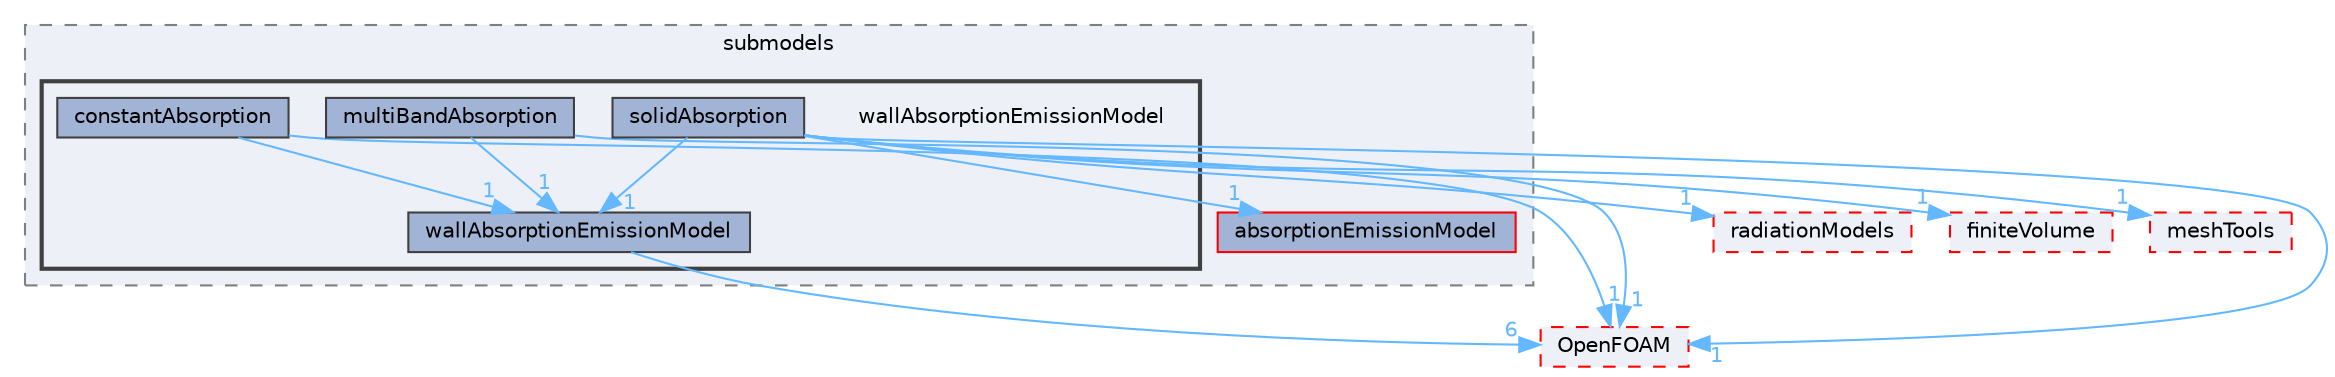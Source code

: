 digraph "src/thermophysicalModels/radiation/submodels/wallAbsorptionEmissionModel"
{
 // LATEX_PDF_SIZE
  bgcolor="transparent";
  edge [fontname=Helvetica,fontsize=10,labelfontname=Helvetica,labelfontsize=10];
  node [fontname=Helvetica,fontsize=10,shape=box,height=0.2,width=0.4];
  compound=true
  subgraph clusterdir_e8719ccd60760366888bb431a21ef811 {
    graph [ bgcolor="#edf0f7", pencolor="grey50", label="submodels", fontname=Helvetica,fontsize=10 style="filled,dashed", URL="dir_e8719ccd60760366888bb431a21ef811.html",tooltip=""]
  dir_7a64a49595d49a3f5da22def7eeac7d7 [label="absorptionEmissionModel", fillcolor="#a2b4d6", color="red", style="filled", URL="dir_7a64a49595d49a3f5da22def7eeac7d7.html",tooltip=""];
  subgraph clusterdir_b525c3eb42e138dc1fd17faa338b1ebc {
    graph [ bgcolor="#edf0f7", pencolor="grey25", label="", fontname=Helvetica,fontsize=10 style="filled,bold", URL="dir_b525c3eb42e138dc1fd17faa338b1ebc.html",tooltip=""]
    dir_b525c3eb42e138dc1fd17faa338b1ebc [shape=plaintext, label="wallAbsorptionEmissionModel"];
  dir_36c118fcbe73999a0ac43068e3e47dae [label="constantAbsorption", fillcolor="#a2b4d6", color="grey25", style="filled", URL="dir_36c118fcbe73999a0ac43068e3e47dae.html",tooltip=""];
  dir_67c617af042153db1b026c21ef707c1a [label="multiBandAbsorption", fillcolor="#a2b4d6", color="grey25", style="filled", URL="dir_67c617af042153db1b026c21ef707c1a.html",tooltip=""];
  dir_feb59434720a6318ac80f4c077cf9673 [label="solidAbsorption", fillcolor="#a2b4d6", color="grey25", style="filled", URL="dir_feb59434720a6318ac80f4c077cf9673.html",tooltip=""];
  dir_bb9656656dad53dce946416d26f2bcdd [label="wallAbsorptionEmissionModel", fillcolor="#a2b4d6", color="grey25", style="filled", URL="dir_bb9656656dad53dce946416d26f2bcdd.html",tooltip=""];
  }
  }
  dir_23cbc874b5ea49089939faa93b6f03ce [label="radiationModels", fillcolor="#edf0f7", color="red", style="filled,dashed", URL="dir_23cbc874b5ea49089939faa93b6f03ce.html",tooltip=""];
  dir_9bd15774b555cf7259a6fa18f99fe99b [label="finiteVolume", fillcolor="#edf0f7", color="red", style="filled,dashed", URL="dir_9bd15774b555cf7259a6fa18f99fe99b.html",tooltip=""];
  dir_ae30ad0bef50cf391b24c614251bb9fd [label="meshTools", fillcolor="#edf0f7", color="red", style="filled,dashed", URL="dir_ae30ad0bef50cf391b24c614251bb9fd.html",tooltip=""];
  dir_c5473ff19b20e6ec4dfe5c310b3778a8 [label="OpenFOAM", fillcolor="#edf0f7", color="red", style="filled,dashed", URL="dir_c5473ff19b20e6ec4dfe5c310b3778a8.html",tooltip=""];
  dir_36c118fcbe73999a0ac43068e3e47dae->dir_bb9656656dad53dce946416d26f2bcdd [headlabel="1", labeldistance=1.5 headhref="dir_000616_004327.html" href="dir_000616_004327.html" color="steelblue1" fontcolor="steelblue1"];
  dir_36c118fcbe73999a0ac43068e3e47dae->dir_c5473ff19b20e6ec4dfe5c310b3778a8 [headlabel="1", labeldistance=1.5 headhref="dir_000616_002695.html" href="dir_000616_002695.html" color="steelblue1" fontcolor="steelblue1"];
  dir_67c617af042153db1b026c21ef707c1a->dir_bb9656656dad53dce946416d26f2bcdd [headlabel="1", labeldistance=1.5 headhref="dir_002466_004327.html" href="dir_002466_004327.html" color="steelblue1" fontcolor="steelblue1"];
  dir_67c617af042153db1b026c21ef707c1a->dir_c5473ff19b20e6ec4dfe5c310b3778a8 [headlabel="1", labeldistance=1.5 headhref="dir_002466_002695.html" href="dir_002466_002695.html" color="steelblue1" fontcolor="steelblue1"];
  dir_feb59434720a6318ac80f4c077cf9673->dir_23cbc874b5ea49089939faa93b6f03ce [headlabel="1", labeldistance=1.5 headhref="dir_003618_003174.html" href="dir_003618_003174.html" color="steelblue1" fontcolor="steelblue1"];
  dir_feb59434720a6318ac80f4c077cf9673->dir_7a64a49595d49a3f5da22def7eeac7d7 [headlabel="1", labeldistance=1.5 headhref="dir_003618_000010.html" href="dir_003618_000010.html" color="steelblue1" fontcolor="steelblue1"];
  dir_feb59434720a6318ac80f4c077cf9673->dir_9bd15774b555cf7259a6fa18f99fe99b [headlabel="1", labeldistance=1.5 headhref="dir_003618_001387.html" href="dir_003618_001387.html" color="steelblue1" fontcolor="steelblue1"];
  dir_feb59434720a6318ac80f4c077cf9673->dir_ae30ad0bef50cf391b24c614251bb9fd [headlabel="1", labeldistance=1.5 headhref="dir_003618_002382.html" href="dir_003618_002382.html" color="steelblue1" fontcolor="steelblue1"];
  dir_feb59434720a6318ac80f4c077cf9673->dir_bb9656656dad53dce946416d26f2bcdd [headlabel="1", labeldistance=1.5 headhref="dir_003618_004327.html" href="dir_003618_004327.html" color="steelblue1" fontcolor="steelblue1"];
  dir_feb59434720a6318ac80f4c077cf9673->dir_c5473ff19b20e6ec4dfe5c310b3778a8 [headlabel="1", labeldistance=1.5 headhref="dir_003618_002695.html" href="dir_003618_002695.html" color="steelblue1" fontcolor="steelblue1"];
  dir_bb9656656dad53dce946416d26f2bcdd->dir_c5473ff19b20e6ec4dfe5c310b3778a8 [headlabel="6", labeldistance=1.5 headhref="dir_004327_002695.html" href="dir_004327_002695.html" color="steelblue1" fontcolor="steelblue1"];
}
